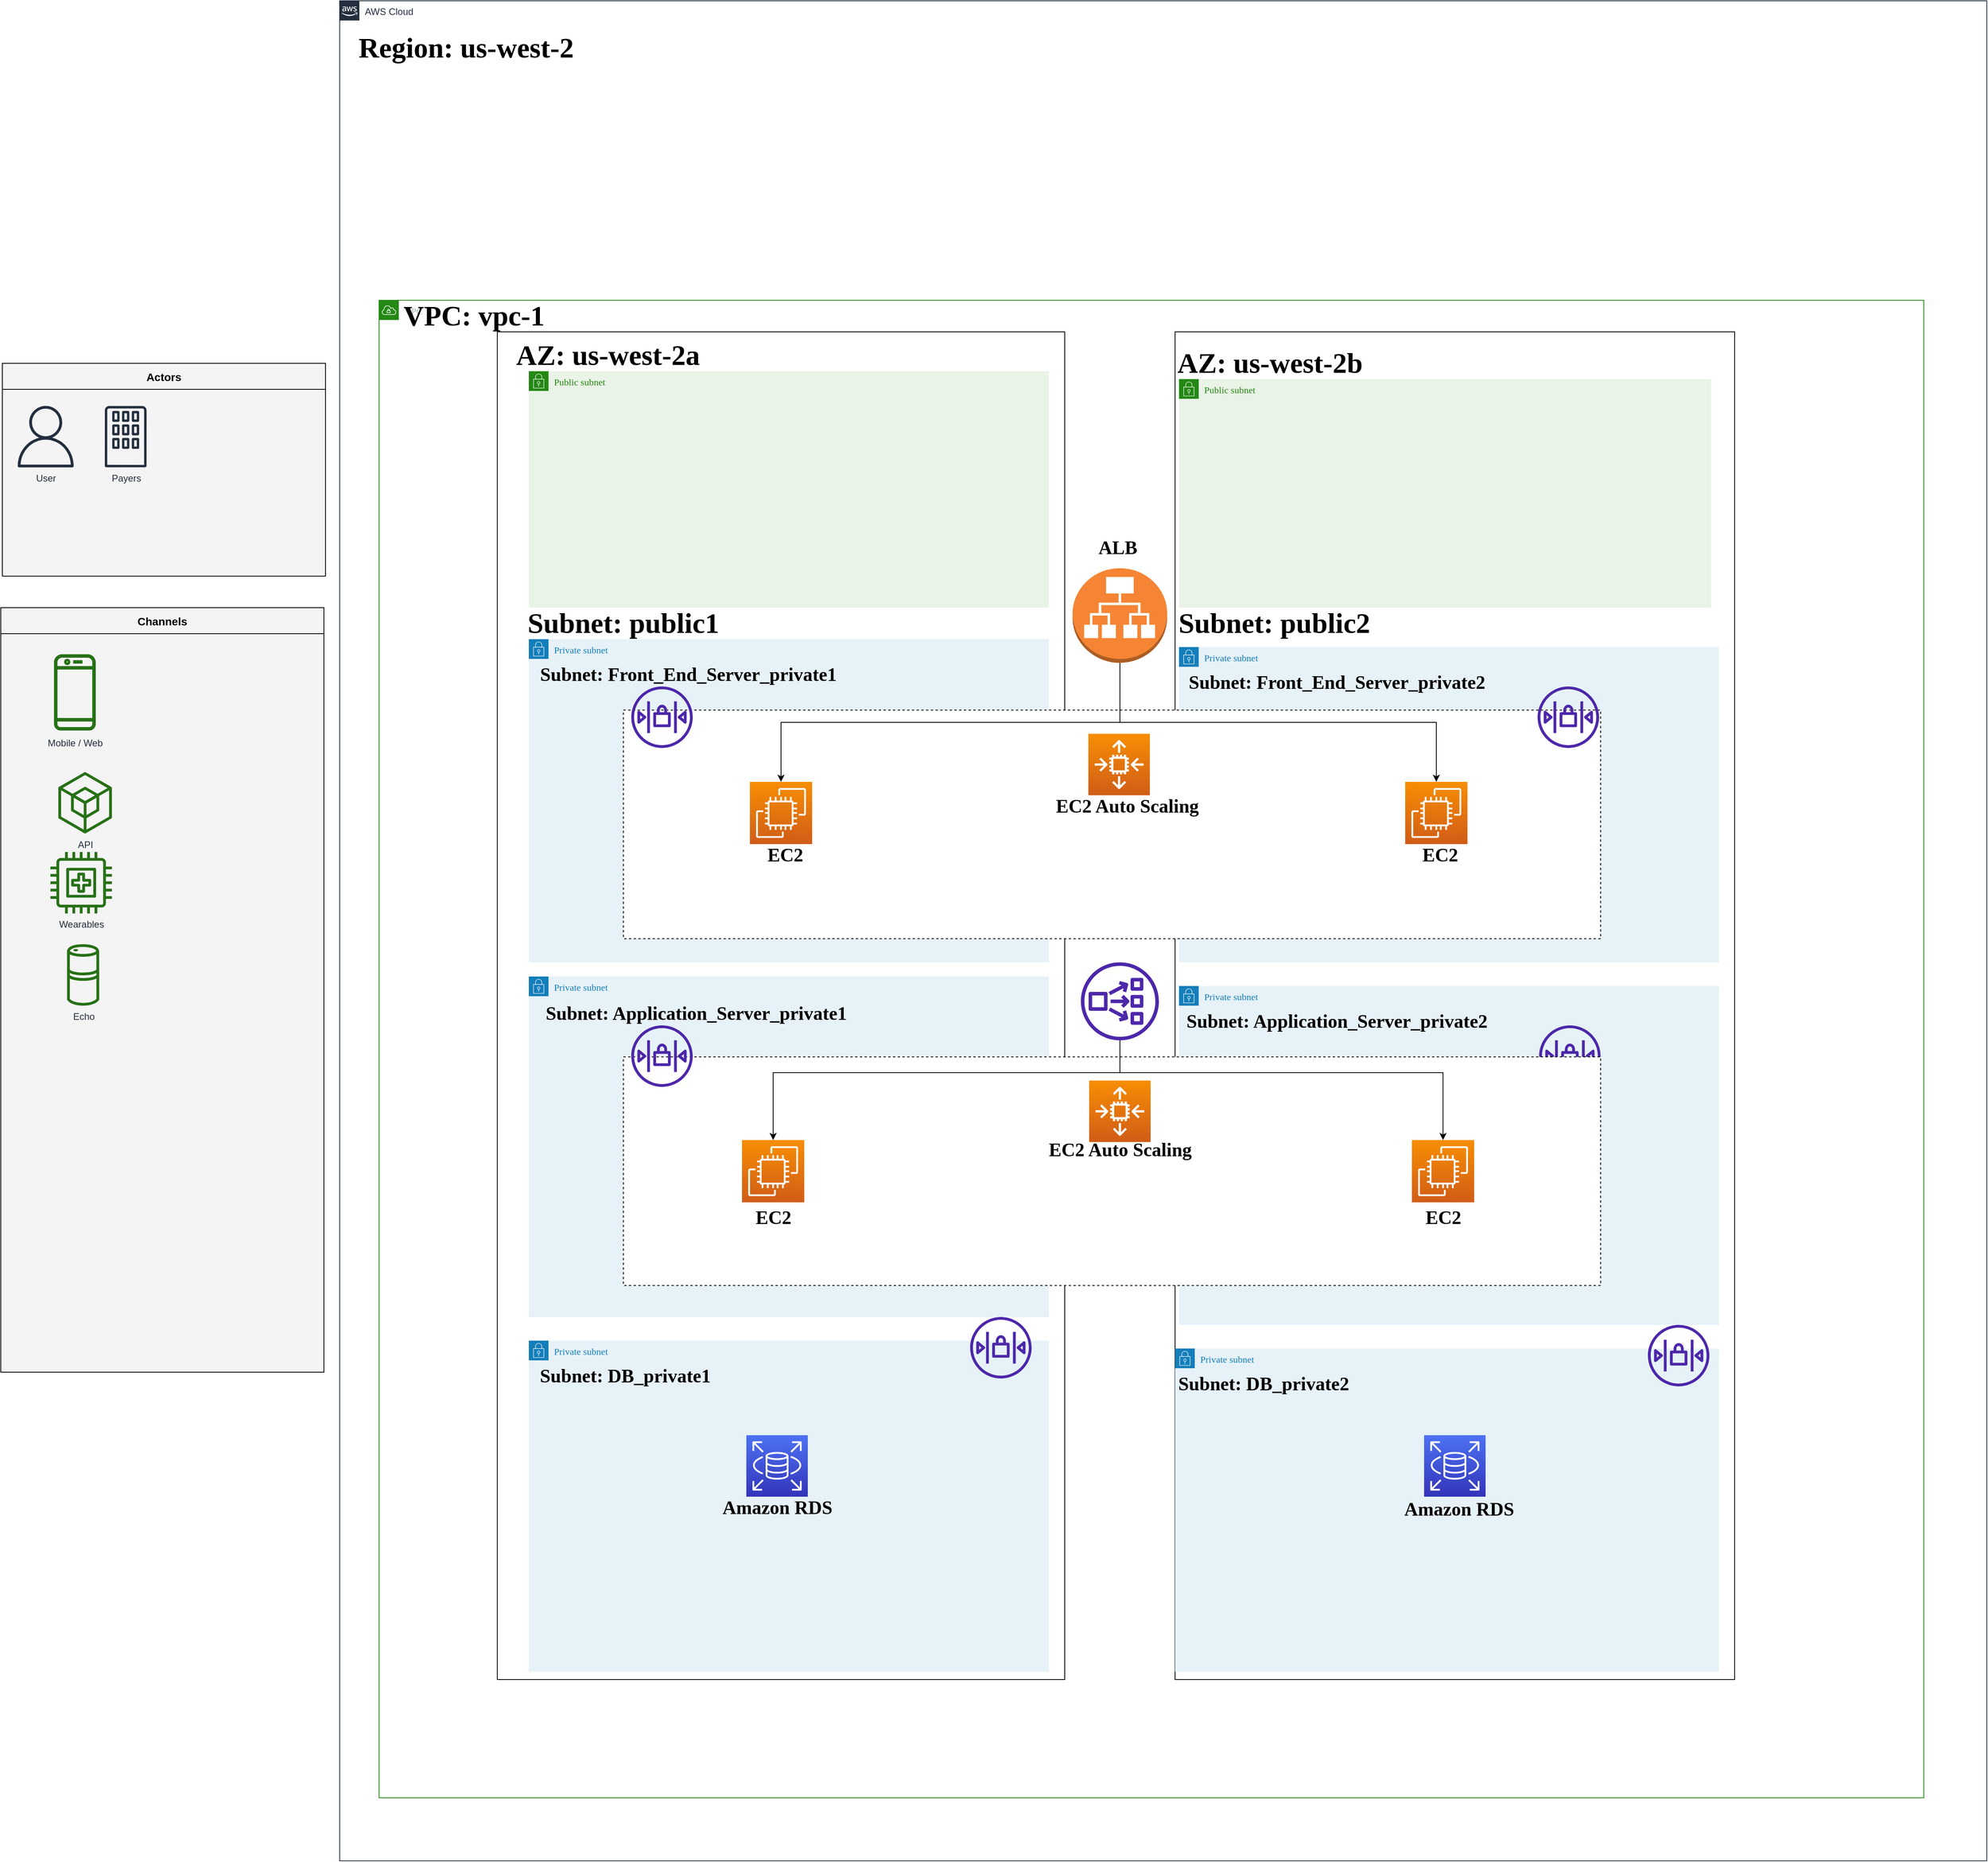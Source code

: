 <mxfile version="20.5.2" type="github">
  <diagram id="Ht1M8jgEwFfnCIfOTk4-" name="Page-1">
    <mxGraphModel dx="3562" dy="3931" grid="1" gridSize="10" guides="1" tooltips="1" connect="1" arrows="1" fold="1" page="1" pageScale="1" pageWidth="827" pageHeight="1169" math="0" shadow="0">
      <root>
        <mxCell id="0" />
        <mxCell id="1" parent="0" />
        <mxCell id="jZVaUwOg5UY3L9NAnvdq-71" value="AWS Cloud" style="points=[[0,0],[0.25,0],[0.5,0],[0.75,0],[1,0],[1,0.25],[1,0.5],[1,0.75],[1,1],[0.75,1],[0.5,1],[0.25,1],[0,1],[0,0.75],[0,0.5],[0,0.25]];outlineConnect=0;gradientColor=none;html=1;whiteSpace=wrap;fontSize=12;fontStyle=0;shape=mxgraph.aws4.group;grIcon=mxgraph.aws4.group_aws_cloud_alt;strokeColor=#232F3E;fillColor=none;verticalAlign=top;align=left;spacingLeft=30;fontColor=#232F3E;dashed=0;labelBackgroundColor=none;container=1;pointerEvents=0;collapsible=0;recursiveResize=0;" parent="1" vertex="1">
          <mxGeometry x="-190" y="-2160" width="2090" height="2360" as="geometry" />
        </mxCell>
        <mxCell id="_mikIo9FiG5iFNGLdB2s-5" value="&lt;font face=&quot;Times New Roman&quot; style=&quot;font-size: 36px;&quot;&gt;&lt;b&gt;Region: us-west-2&lt;/b&gt;&lt;/font&gt;" style="text;html=1;resizable=0;autosize=1;align=center;verticalAlign=middle;points=[];fillColor=none;strokeColor=none;rounded=0;" vertex="1" parent="jZVaUwOg5UY3L9NAnvdq-71">
          <mxGeometry x="10" y="30" width="300" height="60" as="geometry" />
        </mxCell>
        <mxCell id="jZVaUwOg5UY3L9NAnvdq-59" value="Actors" style="swimlane;fontSize=14;align=center;swimlaneFillColor=#f4f4f4;fillColor=#f4f4f4;startSize=33;container=1;pointerEvents=0;collapsible=0;recursiveResize=0;" parent="1" vertex="1">
          <mxGeometry x="-618" y="-1700" width="410" height="270" as="geometry" />
        </mxCell>
        <mxCell id="jZVaUwOg5UY3L9NAnvdq-60" value="User" style="outlineConnect=0;fontColor=#232F3E;gradientColor=none;fillColor=#232F3E;strokeColor=none;dashed=0;verticalLabelPosition=bottom;verticalAlign=top;align=center;html=1;fontSize=12;fontStyle=0;aspect=fixed;pointerEvents=1;shape=mxgraph.aws4.user;labelBackgroundColor=none;" parent="jZVaUwOg5UY3L9NAnvdq-59" vertex="1">
          <mxGeometry x="16" y="54" width="78" height="78" as="geometry" />
        </mxCell>
        <mxCell id="jZVaUwOg5UY3L9NAnvdq-61" value="Payers" style="outlineConnect=0;fontColor=#232F3E;gradientColor=none;fillColor=#232F3E;strokeColor=none;dashed=0;verticalLabelPosition=bottom;verticalAlign=top;align=center;html=1;fontSize=12;fontStyle=0;aspect=fixed;pointerEvents=1;shape=mxgraph.aws4.corporate_data_center;labelBackgroundColor=none;" parent="jZVaUwOg5UY3L9NAnvdq-59" vertex="1">
          <mxGeometry x="130" y="54" width="53" height="78" as="geometry" />
        </mxCell>
        <mxCell id="jZVaUwOg5UY3L9NAnvdq-62" value="Channels" style="swimlane;fontSize=14;align=center;swimlaneFillColor=#f4f4f4;fillColor=#f4f4f4;startSize=33;container=1;pointerEvents=0;collapsible=0;recursiveResize=0;" parent="1" vertex="1">
          <mxGeometry x="-620" y="-1390" width="410" height="970" as="geometry" />
        </mxCell>
        <mxCell id="jZVaUwOg5UY3L9NAnvdq-65" value="Mobile / Web" style="outlineConnect=0;fontColor=#232F3E;gradientColor=none;strokeColor=none;fillColor=#277116;dashed=0;verticalLabelPosition=bottom;verticalAlign=top;align=center;html=1;fontSize=12;fontStyle=0;shape=mxgraph.aws4.mobile_client;labelBackgroundColor=none;" parent="jZVaUwOg5UY3L9NAnvdq-62" vertex="1">
          <mxGeometry x="67.5" y="57.5" width="53" height="100" as="geometry" />
        </mxCell>
        <mxCell id="jZVaUwOg5UY3L9NAnvdq-69" value="Wearables" style="outlineConnect=0;fontColor=#232F3E;gradientColor=none;fillColor=#277116;strokeColor=none;dashed=0;verticalLabelPosition=bottom;verticalAlign=top;align=center;html=1;fontSize=12;fontStyle=0;aspect=fixed;pointerEvents=1;shape=mxgraph.aws4.medical_emergency;labelBackgroundColor=none;" parent="jZVaUwOg5UY3L9NAnvdq-62" vertex="1">
          <mxGeometry x="63" y="310" width="78" height="78" as="geometry" />
        </mxCell>
        <mxCell id="jZVaUwOg5UY3L9NAnvdq-70" value="Echo" style="outlineConnect=0;fontColor=#232F3E;gradientColor=none;fillColor=#277116;strokeColor=none;dashed=0;verticalLabelPosition=bottom;verticalAlign=top;align=center;html=1;fontSize=12;fontStyle=0;aspect=fixed;pointerEvents=1;shape=mxgraph.aws4.echo;labelBackgroundColor=none;" parent="jZVaUwOg5UY3L9NAnvdq-62" vertex="1">
          <mxGeometry x="84" y="427" width="41" height="78" as="geometry" />
        </mxCell>
        <mxCell id="jZVaUwOg5UY3L9NAnvdq-95" value="API" style="outlineConnect=0;fontColor=#232F3E;gradientColor=none;fillColor=#277116;strokeColor=none;dashed=0;verticalLabelPosition=bottom;verticalAlign=top;align=center;html=1;fontSize=12;fontStyle=0;aspect=fixed;pointerEvents=1;shape=mxgraph.aws4.external_sdk;labelBackgroundColor=none;" parent="jZVaUwOg5UY3L9NAnvdq-62" vertex="1">
          <mxGeometry x="73" y="208.5" width="68" height="78" as="geometry" />
        </mxCell>
        <mxCell id="_mikIo9FiG5iFNGLdB2s-11" value="" style="whiteSpace=wrap;html=1;fontSize=36;" vertex="1" parent="1">
          <mxGeometry x="10" y="-1740" width="720" height="1710" as="geometry" />
        </mxCell>
        <mxCell id="_mikIo9FiG5iFNGLdB2s-12" value="" style="whiteSpace=wrap;html=1;fontSize=36;" vertex="1" parent="1">
          <mxGeometry x="870" y="-1740" width="710" height="1710" as="geometry" />
        </mxCell>
        <mxCell id="_mikIo9FiG5iFNGLdB2s-13" value="&lt;font face=&quot;Times New Roman&quot;&gt;&lt;b&gt;AZ: us-west-2a&lt;/b&gt;&lt;/font&gt;" style="text;html=1;resizable=0;autosize=1;align=center;verticalAlign=middle;points=[];fillColor=none;strokeColor=none;rounded=0;fontSize=36;" vertex="1" parent="1">
          <mxGeometry x="20" y="-1740" width="260" height="60" as="geometry" />
        </mxCell>
        <mxCell id="_mikIo9FiG5iFNGLdB2s-14" value="&lt;font face=&quot;Times New Roman&quot;&gt;&lt;b&gt;AZ: us-west-2b&lt;/b&gt;&lt;/font&gt;" style="text;html=1;resizable=0;autosize=1;align=center;verticalAlign=middle;points=[];fillColor=none;strokeColor=none;rounded=0;fontSize=36;" vertex="1" parent="1">
          <mxGeometry x="860" y="-1730" width="260" height="60" as="geometry" />
        </mxCell>
        <mxCell id="_mikIo9FiG5iFNGLdB2s-34" value="&lt;font face=&quot;Times New Roman&quot;&gt;&lt;b&gt;Subnet: public1&amp;nbsp;&lt;/b&gt;&lt;/font&gt;" style="text;html=1;resizable=0;autosize=1;align=center;verticalAlign=middle;points=[];fillColor=none;strokeColor=none;rounded=0;fontSize=36;" vertex="1" parent="1">
          <mxGeometry x="34" y="-1400" width="280" height="60" as="geometry" />
        </mxCell>
        <mxCell id="_mikIo9FiG5iFNGLdB2s-37" value="VPC" style="points=[[0,0],[0.25,0],[0.5,0],[0.75,0],[1,0],[1,0.25],[1,0.5],[1,0.75],[1,1],[0.75,1],[0.5,1],[0.25,1],[0,1],[0,0.75],[0,0.5],[0,0.25]];outlineConnect=0;gradientColor=none;html=1;whiteSpace=wrap;fontSize=12;fontStyle=0;container=1;pointerEvents=0;collapsible=0;recursiveResize=0;shape=mxgraph.aws4.group;grIcon=mxgraph.aws4.group_vpc;strokeColor=#248814;fillColor=none;verticalAlign=top;align=left;spacingLeft=30;fontColor=#AAB7B8;dashed=0;fontFamily=Times New Roman;" vertex="1" parent="1">
          <mxGeometry x="-140" y="-1780" width="1960" height="1900" as="geometry" />
        </mxCell>
        <mxCell id="_mikIo9FiG5iFNGLdB2s-9" value="&lt;font face=&quot;Times New Roman&quot;&gt;&lt;b&gt;VPC: vpc-1&lt;/b&gt;&lt;/font&gt;" style="text;html=1;resizable=0;autosize=1;align=center;verticalAlign=middle;points=[];fillColor=none;strokeColor=none;rounded=0;fontSize=36;" vertex="1" parent="_mikIo9FiG5iFNGLdB2s-37">
          <mxGeometry x="20" y="-10" width="200" height="60" as="geometry" />
        </mxCell>
        <mxCell id="_mikIo9FiG5iFNGLdB2s-50" value="Private subnet" style="points=[[0,0],[0.25,0],[0.5,0],[0.75,0],[1,0],[1,0.25],[1,0.5],[1,0.75],[1,1],[0.75,1],[0.5,1],[0.25,1],[0,1],[0,0.75],[0,0.5],[0,0.25]];outlineConnect=0;gradientColor=none;html=1;whiteSpace=wrap;fontSize=12;fontStyle=0;container=1;pointerEvents=0;collapsible=0;recursiveResize=0;shape=mxgraph.aws4.group;grIcon=mxgraph.aws4.group_security_group;grStroke=0;strokeColor=#147EBA;fillColor=#E6F2F8;verticalAlign=top;align=left;spacingLeft=30;fontColor=#147EBA;dashed=0;fontFamily=Times New Roman;" vertex="1" parent="_mikIo9FiG5iFNGLdB2s-37">
          <mxGeometry x="190" y="1320" width="660" height="420" as="geometry" />
        </mxCell>
        <mxCell id="_mikIo9FiG5iFNGLdB2s-51" value="" style="sketch=0;points=[[0,0,0],[0.25,0,0],[0.5,0,0],[0.75,0,0],[1,0,0],[0,1,0],[0.25,1,0],[0.5,1,0],[0.75,1,0],[1,1,0],[0,0.25,0],[0,0.5,0],[0,0.75,0],[1,0.25,0],[1,0.5,0],[1,0.75,0]];outlineConnect=0;fontColor=#232F3E;gradientColor=#4D72F3;gradientDirection=north;fillColor=#3334B9;strokeColor=#ffffff;dashed=0;verticalLabelPosition=bottom;verticalAlign=top;align=center;html=1;fontSize=12;fontStyle=0;aspect=fixed;shape=mxgraph.aws4.resourceIcon;resIcon=mxgraph.aws4.rds;fontFamily=Times New Roman;" vertex="1" parent="_mikIo9FiG5iFNGLdB2s-50">
          <mxGeometry x="276" y="120" width="78" height="78" as="geometry" />
        </mxCell>
        <mxCell id="_mikIo9FiG5iFNGLdB2s-52" value="&lt;font style=&quot;font-size: 24px;&quot;&gt;&lt;b&gt;Amazon RDS&lt;/b&gt;&lt;/font&gt;" style="text;html=1;resizable=0;autosize=1;align=center;verticalAlign=middle;points=[];fillColor=none;strokeColor=none;rounded=0;fontFamily=Times New Roman;fontSize=36;" vertex="1" parent="_mikIo9FiG5iFNGLdB2s-50">
          <mxGeometry x="235" y="178" width="160" height="60" as="geometry" />
        </mxCell>
        <mxCell id="_mikIo9FiG5iFNGLdB2s-54" value="Private subnet" style="points=[[0,0],[0.25,0],[0.5,0],[0.75,0],[1,0],[1,0.25],[1,0.5],[1,0.75],[1,1],[0.75,1],[0.5,1],[0.25,1],[0,1],[0,0.75],[0,0.5],[0,0.25]];outlineConnect=0;gradientColor=none;html=1;whiteSpace=wrap;fontSize=12;fontStyle=0;container=1;pointerEvents=0;collapsible=0;recursiveResize=0;shape=mxgraph.aws4.group;grIcon=mxgraph.aws4.group_security_group;grStroke=0;strokeColor=#147EBA;fillColor=#E6F2F8;verticalAlign=top;align=left;spacingLeft=30;fontColor=#147EBA;dashed=0;fontFamily=Times New Roman;" vertex="1" parent="_mikIo9FiG5iFNGLdB2s-37">
          <mxGeometry x="1010" y="1330" width="690" height="410" as="geometry" />
        </mxCell>
        <mxCell id="_mikIo9FiG5iFNGLdB2s-55" value="" style="sketch=0;points=[[0,0,0],[0.25,0,0],[0.5,0,0],[0.75,0,0],[1,0,0],[0,1,0],[0.25,1,0],[0.5,1,0],[0.75,1,0],[1,1,0],[0,0.25,0],[0,0.5,0],[0,0.75,0],[1,0.25,0],[1,0.5,0],[1,0.75,0]];outlineConnect=0;fontColor=#232F3E;gradientColor=#4D72F3;gradientDirection=north;fillColor=#3334B9;strokeColor=#ffffff;dashed=0;verticalLabelPosition=bottom;verticalAlign=top;align=center;html=1;fontSize=12;fontStyle=0;aspect=fixed;shape=mxgraph.aws4.resourceIcon;resIcon=mxgraph.aws4.rds;fontFamily=Times New Roman;" vertex="1" parent="_mikIo9FiG5iFNGLdB2s-54">
          <mxGeometry x="316" y="110" width="78" height="78" as="geometry" />
        </mxCell>
        <mxCell id="_mikIo9FiG5iFNGLdB2s-56" value="&lt;font style=&quot;font-size: 24px;&quot;&gt;&lt;b&gt;Amazon RDS&lt;/b&gt;&lt;/font&gt;" style="text;html=1;resizable=0;autosize=1;align=center;verticalAlign=middle;points=[];fillColor=none;strokeColor=none;rounded=0;fontFamily=Times New Roman;fontSize=36;" vertex="1" parent="_mikIo9FiG5iFNGLdB2s-54">
          <mxGeometry x="280" y="170" width="160" height="60" as="geometry" />
        </mxCell>
        <mxCell id="_mikIo9FiG5iFNGLdB2s-63" value="&lt;font style=&quot;font-size: 24px;&quot; face=&quot;Times New Roman&quot;&gt;&lt;b&gt;Subnet: DB_private2&amp;nbsp;&lt;/b&gt;&lt;/font&gt;" style="text;html=1;resizable=0;autosize=1;align=center;verticalAlign=middle;points=[];fillColor=none;strokeColor=none;rounded=0;fontSize=36;" vertex="1" parent="_mikIo9FiG5iFNGLdB2s-54">
          <mxGeometry x="-10" y="10" width="250" height="60" as="geometry" />
        </mxCell>
        <mxCell id="_mikIo9FiG5iFNGLdB2s-59" value="Private subnet" style="points=[[0,0],[0.25,0],[0.5,0],[0.75,0],[1,0],[1,0.25],[1,0.5],[1,0.75],[1,1],[0.75,1],[0.5,1],[0.25,1],[0,1],[0,0.75],[0,0.5],[0,0.25]];outlineConnect=0;gradientColor=none;html=1;whiteSpace=wrap;fontSize=12;fontStyle=0;container=1;pointerEvents=0;collapsible=0;recursiveResize=0;shape=mxgraph.aws4.group;grIcon=mxgraph.aws4.group_security_group;grStroke=0;strokeColor=#147EBA;fillColor=#E6F2F8;verticalAlign=top;align=left;spacingLeft=30;fontColor=#147EBA;dashed=0;fontFamily=Times New Roman;" vertex="1" parent="_mikIo9FiG5iFNGLdB2s-37">
          <mxGeometry x="190" y="858" width="660" height="432" as="geometry" />
        </mxCell>
        <mxCell id="_mikIo9FiG5iFNGLdB2s-16" value="&lt;font style=&quot;font-size: 24px;&quot; face=&quot;Times New Roman&quot;&gt;&lt;b&gt;Subnet: Application_Server_private1&amp;nbsp;&lt;/b&gt;&lt;/font&gt;" style="text;html=1;resizable=0;autosize=1;align=center;verticalAlign=middle;points=[];fillColor=none;strokeColor=none;rounded=0;fontSize=36;" vertex="1" parent="_mikIo9FiG5iFNGLdB2s-59">
          <mxGeometry x="10" y="12" width="410" height="60" as="geometry" />
        </mxCell>
        <mxCell id="_mikIo9FiG5iFNGLdB2s-60" value="Private subnet" style="points=[[0,0],[0.25,0],[0.5,0],[0.75,0],[1,0],[1,0.25],[1,0.5],[1,0.75],[1,1],[0.75,1],[0.5,1],[0.25,1],[0,1],[0,0.75],[0,0.5],[0,0.25]];outlineConnect=0;gradientColor=none;html=1;whiteSpace=wrap;fontSize=12;fontStyle=0;container=1;pointerEvents=0;collapsible=0;recursiveResize=0;shape=mxgraph.aws4.group;grIcon=mxgraph.aws4.group_security_group;grStroke=0;strokeColor=#147EBA;fillColor=#E6F2F8;verticalAlign=top;align=left;spacingLeft=30;fontColor=#147EBA;dashed=0;fontFamily=Times New Roman;" vertex="1" parent="_mikIo9FiG5iFNGLdB2s-37">
          <mxGeometry x="1015" y="870" width="685" height="430" as="geometry" />
        </mxCell>
        <mxCell id="_mikIo9FiG5iFNGLdB2s-97" value="" style="sketch=0;outlineConnect=0;fontColor=#232F3E;gradientColor=none;fillColor=#4D27AA;strokeColor=none;dashed=0;verticalLabelPosition=bottom;verticalAlign=top;align=center;html=1;fontSize=12;fontStyle=0;aspect=fixed;pointerEvents=1;shape=mxgraph.aws4.network_access_control_list;fontFamily=Times New Roman;" vertex="1" parent="_mikIo9FiG5iFNGLdB2s-60">
          <mxGeometry x="457" y="50" width="78" height="78" as="geometry" />
        </mxCell>
        <mxCell id="_mikIo9FiG5iFNGLdB2s-23" value="" style="whiteSpace=wrap;html=1;fontFamily=Times New Roman;fontSize=36;dashed=1;" vertex="1" parent="_mikIo9FiG5iFNGLdB2s-37">
          <mxGeometry x="310" y="960" width="1240" height="290" as="geometry" />
        </mxCell>
        <mxCell id="_mikIo9FiG5iFNGLdB2s-26" value="" style="sketch=0;points=[[0,0,0],[0.25,0,0],[0.5,0,0],[0.75,0,0],[1,0,0],[0,1,0],[0.25,1,0],[0.5,1,0],[0.75,1,0],[1,1,0],[0,0.25,0],[0,0.5,0],[0,0.75,0],[1,0.25,0],[1,0.5,0],[1,0.75,0]];outlineConnect=0;fontColor=#232F3E;gradientColor=#F78E04;gradientDirection=north;fillColor=#D05C17;strokeColor=#ffffff;dashed=0;verticalLabelPosition=bottom;verticalAlign=top;align=center;html=1;fontSize=12;fontStyle=0;aspect=fixed;shape=mxgraph.aws4.resourceIcon;resIcon=mxgraph.aws4.auto_scaling2;fontFamily=Times New Roman;" vertex="1" parent="_mikIo9FiG5iFNGLdB2s-37">
          <mxGeometry x="901" y="990" width="78" height="78" as="geometry" />
        </mxCell>
        <mxCell id="_mikIo9FiG5iFNGLdB2s-27" value="&lt;font style=&quot;font-size: 24px;&quot;&gt;&lt;b&gt;EC2 Auto Scaling&lt;/b&gt;&lt;/font&gt;" style="text;html=1;resizable=0;autosize=1;align=center;verticalAlign=middle;points=[];fillColor=none;strokeColor=none;rounded=0;fontFamily=Times New Roman;fontSize=36;" vertex="1" parent="_mikIo9FiG5iFNGLdB2s-37">
          <mxGeometry x="840" y="1044" width="200" height="60" as="geometry" />
        </mxCell>
        <mxCell id="_mikIo9FiG5iFNGLdB2s-21" value="" style="sketch=0;points=[[0,0,0],[0.25,0,0],[0.5,0,0],[0.75,0,0],[1,0,0],[0,1,0],[0.25,1,0],[0.5,1,0],[0.75,1,0],[1,1,0],[0,0.25,0],[0,0.5,0],[0,0.75,0],[1,0.25,0],[1,0.5,0],[1,0.75,0]];outlineConnect=0;fontColor=#232F3E;gradientColor=#F78E04;gradientDirection=north;fillColor=#D05C17;strokeColor=#ffffff;dashed=0;verticalLabelPosition=bottom;verticalAlign=top;align=center;html=1;fontSize=12;fontStyle=0;aspect=fixed;shape=mxgraph.aws4.resourceIcon;resIcon=mxgraph.aws4.ec2;fontFamily=Times New Roman;" vertex="1" parent="_mikIo9FiG5iFNGLdB2s-37">
          <mxGeometry x="1310.5" y="1065.5" width="79" height="79" as="geometry" />
        </mxCell>
        <mxCell id="_mikIo9FiG5iFNGLdB2s-22" value="" style="sketch=0;points=[[0,0,0],[0.25,0,0],[0.5,0,0],[0.75,0,0],[1,0,0],[0,1,0],[0.25,1,0],[0.5,1,0],[0.75,1,0],[1,1,0],[0,0.25,0],[0,0.5,0],[0,0.75,0],[1,0.25,0],[1,0.5,0],[1,0.75,0]];outlineConnect=0;fontColor=#232F3E;gradientColor=#F78E04;gradientDirection=north;fillColor=#D05C17;strokeColor=#ffffff;dashed=0;verticalLabelPosition=bottom;verticalAlign=top;align=center;html=1;fontSize=12;fontStyle=0;aspect=fixed;shape=mxgraph.aws4.resourceIcon;resIcon=mxgraph.aws4.ec2;fontFamily=Times New Roman;" vertex="1" parent="_mikIo9FiG5iFNGLdB2s-37">
          <mxGeometry x="460.5" y="1065.5" width="79" height="79" as="geometry" />
        </mxCell>
        <mxCell id="_mikIo9FiG5iFNGLdB2s-25" value="&lt;font style=&quot;font-size: 24px;&quot;&gt;&lt;b&gt;EC2&lt;/b&gt;&lt;/font&gt;" style="text;html=1;resizable=0;autosize=1;align=center;verticalAlign=middle;points=[];fillColor=none;strokeColor=none;rounded=0;fontFamily=Times New Roman;fontSize=36;" vertex="1" parent="_mikIo9FiG5iFNGLdB2s-37">
          <mxGeometry x="1315" y="1130" width="70" height="60" as="geometry" />
        </mxCell>
        <mxCell id="_mikIo9FiG5iFNGLdB2s-24" value="&lt;font style=&quot;font-size: 24px;&quot;&gt;&lt;b&gt;EC2&lt;/b&gt;&lt;/font&gt;" style="text;html=1;resizable=0;autosize=1;align=center;verticalAlign=middle;points=[];fillColor=none;strokeColor=none;rounded=0;fontFamily=Times New Roman;fontSize=36;" vertex="1" parent="_mikIo9FiG5iFNGLdB2s-37">
          <mxGeometry x="465" y="1130" width="70" height="60" as="geometry" />
        </mxCell>
        <mxCell id="_mikIo9FiG5iFNGLdB2s-65" value="Private subnet" style="points=[[0,0],[0.25,0],[0.5,0],[0.75,0],[1,0],[1,0.25],[1,0.5],[1,0.75],[1,1],[0.75,1],[0.5,1],[0.25,1],[0,1],[0,0.75],[0,0.5],[0,0.25]];outlineConnect=0;gradientColor=none;html=1;whiteSpace=wrap;fontSize=12;fontStyle=0;container=1;pointerEvents=0;collapsible=0;recursiveResize=0;shape=mxgraph.aws4.group;grIcon=mxgraph.aws4.group_security_group;grStroke=0;strokeColor=#147EBA;fillColor=#E6F2F8;verticalAlign=top;align=left;spacingLeft=30;fontColor=#147EBA;dashed=0;fontFamily=Times New Roman;" vertex="1" parent="_mikIo9FiG5iFNGLdB2s-37">
          <mxGeometry x="190" y="430" width="660" height="410" as="geometry" />
        </mxCell>
        <mxCell id="_mikIo9FiG5iFNGLdB2s-67" value="Private subnet" style="points=[[0,0],[0.25,0],[0.5,0],[0.75,0],[1,0],[1,0.25],[1,0.5],[1,0.75],[1,1],[0.75,1],[0.5,1],[0.25,1],[0,1],[0,0.75],[0,0.5],[0,0.25]];outlineConnect=0;gradientColor=none;html=1;whiteSpace=wrap;fontSize=12;fontStyle=0;container=1;pointerEvents=0;collapsible=0;recursiveResize=0;shape=mxgraph.aws4.group;grIcon=mxgraph.aws4.group_security_group;grStroke=0;strokeColor=#147EBA;fillColor=#E6F2F8;verticalAlign=top;align=left;spacingLeft=30;fontColor=#147EBA;dashed=0;fontFamily=Times New Roman;" vertex="1" parent="_mikIo9FiG5iFNGLdB2s-37">
          <mxGeometry x="1015" y="440" width="685" height="400" as="geometry" />
        </mxCell>
        <mxCell id="_mikIo9FiG5iFNGLdB2s-69" value="Public subnet" style="points=[[0,0],[0.25,0],[0.5,0],[0.75,0],[1,0],[1,0.25],[1,0.5],[1,0.75],[1,1],[0.75,1],[0.5,1],[0.25,1],[0,1],[0,0.75],[0,0.5],[0,0.25]];outlineConnect=0;gradientColor=none;html=1;whiteSpace=wrap;fontSize=12;fontStyle=0;container=1;pointerEvents=0;collapsible=0;recursiveResize=0;shape=mxgraph.aws4.group;grIcon=mxgraph.aws4.group_security_group;grStroke=0;strokeColor=#248814;fillColor=#E9F3E6;verticalAlign=top;align=left;spacingLeft=30;fontColor=#248814;dashed=0;fontFamily=Times New Roman;" vertex="1" parent="_mikIo9FiG5iFNGLdB2s-37">
          <mxGeometry x="190" y="90" width="660" height="300" as="geometry" />
        </mxCell>
        <mxCell id="_mikIo9FiG5iFNGLdB2s-71" value="Public subnet" style="points=[[0,0],[0.25,0],[0.5,0],[0.75,0],[1,0],[1,0.25],[1,0.5],[1,0.75],[1,1],[0.75,1],[0.5,1],[0.25,1],[0,1],[0,0.75],[0,0.5],[0,0.25]];outlineConnect=0;gradientColor=none;html=1;whiteSpace=wrap;fontSize=12;fontStyle=0;container=1;pointerEvents=0;collapsible=0;recursiveResize=0;shape=mxgraph.aws4.group;grIcon=mxgraph.aws4.group_security_group;grStroke=0;strokeColor=#248814;fillColor=#E9F3E6;verticalAlign=top;align=left;spacingLeft=30;fontColor=#248814;dashed=0;fontFamily=Times New Roman;" vertex="1" parent="_mikIo9FiG5iFNGLdB2s-37">
          <mxGeometry x="1015" y="100" width="675" height="290" as="geometry" />
        </mxCell>
        <mxCell id="_mikIo9FiG5iFNGLdB2s-35" value="&lt;font face=&quot;Times New Roman&quot;&gt;&lt;b&gt;Subnet: public2&amp;nbsp;&lt;/b&gt;&lt;/font&gt;" style="text;html=1;resizable=0;autosize=1;align=center;verticalAlign=middle;points=[];fillColor=none;strokeColor=none;rounded=0;fontSize=36;" vertex="1" parent="_mikIo9FiG5iFNGLdB2s-37">
          <mxGeometry x="1000" y="380" width="280" height="60" as="geometry" />
        </mxCell>
        <mxCell id="_mikIo9FiG5iFNGLdB2s-40" value="" style="outlineConnect=0;dashed=0;verticalLabelPosition=bottom;verticalAlign=top;align=center;html=1;shape=mxgraph.aws3.application_load_balancer;fillColor=#F58534;gradientColor=none;fontFamily=Times New Roman;fontSize=24;" vertex="1" parent="_mikIo9FiG5iFNGLdB2s-37">
          <mxGeometry x="880" y="340" width="120" height="120" as="geometry" />
        </mxCell>
        <mxCell id="_mikIo9FiG5iFNGLdB2s-89" style="edgeStyle=orthogonalEdgeStyle;rounded=0;orthogonalLoop=1;jettySize=auto;html=1;entryX=0.5;entryY=0;entryDx=0;entryDy=0;entryPerimeter=0;fontFamily=Times New Roman;fontSize=24;" edge="1" parent="_mikIo9FiG5iFNGLdB2s-37" source="_mikIo9FiG5iFNGLdB2s-82" target="_mikIo9FiG5iFNGLdB2s-22">
          <mxGeometry relative="1" as="geometry">
            <Array as="points">
              <mxPoint x="940" y="980" />
              <mxPoint x="500" y="980" />
            </Array>
          </mxGeometry>
        </mxCell>
        <mxCell id="_mikIo9FiG5iFNGLdB2s-90" style="edgeStyle=orthogonalEdgeStyle;rounded=0;orthogonalLoop=1;jettySize=auto;html=1;fontFamily=Times New Roman;fontSize=24;entryX=0.5;entryY=0;entryDx=0;entryDy=0;entryPerimeter=0;" edge="1" parent="_mikIo9FiG5iFNGLdB2s-37" source="_mikIo9FiG5iFNGLdB2s-82" target="_mikIo9FiG5iFNGLdB2s-21">
          <mxGeometry relative="1" as="geometry">
            <mxPoint x="1350" y="1040" as="targetPoint" />
            <Array as="points">
              <mxPoint x="940" y="980" />
              <mxPoint x="1350" y="980" />
            </Array>
          </mxGeometry>
        </mxCell>
        <mxCell id="_mikIo9FiG5iFNGLdB2s-82" value="" style="sketch=0;outlineConnect=0;fontColor=#232F3E;gradientColor=none;fillColor=#4D27AA;strokeColor=none;dashed=0;verticalLabelPosition=bottom;verticalAlign=top;align=center;html=1;fontSize=12;fontStyle=0;aspect=fixed;pointerEvents=1;shape=mxgraph.aws4.network_load_balancer;fontFamily=Times New Roman;" vertex="1" parent="_mikIo9FiG5iFNGLdB2s-37">
          <mxGeometry x="890.5" y="840" width="99" height="99" as="geometry" />
        </mxCell>
        <mxCell id="_mikIo9FiG5iFNGLdB2s-42" value="&lt;b style=&quot;&quot;&gt;&lt;font style=&quot;font-size: 24px;&quot;&gt;ALB&amp;nbsp;&lt;br&gt;&lt;/font&gt;&lt;/b&gt;" style="text;html=1;resizable=0;autosize=1;align=center;verticalAlign=middle;points=[];fillColor=none;strokeColor=none;rounded=0;fontFamily=Times New Roman;fontSize=36;" vertex="1" parent="_mikIo9FiG5iFNGLdB2s-37">
          <mxGeometry x="900" y="280" width="80" height="60" as="geometry" />
        </mxCell>
        <mxCell id="_mikIo9FiG5iFNGLdB2s-93" value="" style="sketch=0;outlineConnect=0;fontColor=#232F3E;gradientColor=none;fillColor=#4D27AA;strokeColor=none;dashed=0;verticalLabelPosition=bottom;verticalAlign=top;align=center;html=1;fontSize=12;fontStyle=0;aspect=fixed;pointerEvents=1;shape=mxgraph.aws4.network_access_control_list;fontFamily=Times New Roman;" vertex="1" parent="_mikIo9FiG5iFNGLdB2s-37">
          <mxGeometry x="320" y="920" width="78" height="78" as="geometry" />
        </mxCell>
        <mxCell id="_mikIo9FiG5iFNGLdB2s-62" value="&lt;font style=&quot;font-size: 24px;&quot; face=&quot;Times New Roman&quot;&gt;&lt;b&gt;Subnet: DB_private1&amp;nbsp;&lt;/b&gt;&lt;/font&gt;" style="text;html=1;resizable=0;autosize=1;align=center;verticalAlign=middle;points=[];fillColor=none;strokeColor=none;rounded=0;fontSize=36;" vertex="1" parent="1">
          <mxGeometry x="50" y="-450" width="250" height="60" as="geometry" />
        </mxCell>
        <mxCell id="_mikIo9FiG5iFNGLdB2s-64" value="&lt;font style=&quot;font-size: 24px;&quot; face=&quot;Times New Roman&quot;&gt;&lt;b&gt;Subnet: Application_Server_private2&lt;/b&gt;&lt;/font&gt;" style="text;html=1;resizable=0;autosize=1;align=center;verticalAlign=middle;points=[];fillColor=none;strokeColor=none;rounded=0;fontSize=36;" vertex="1" parent="1">
          <mxGeometry x="870" y="-900" width="410" height="60" as="geometry" />
        </mxCell>
        <mxCell id="_mikIo9FiG5iFNGLdB2s-72" value="&lt;font style=&quot;font-size: 24px;&quot; face=&quot;Times New Roman&quot;&gt;&lt;b&gt;Subnet: Front_End_Server_private1&amp;nbsp;&lt;/b&gt;&lt;/font&gt;" style="text;html=1;resizable=0;autosize=1;align=center;verticalAlign=middle;points=[];fillColor=none;strokeColor=none;rounded=0;fontSize=36;" vertex="1" parent="1">
          <mxGeometry x="50" y="-1340" width="410" height="60" as="geometry" />
        </mxCell>
        <mxCell id="_mikIo9FiG5iFNGLdB2s-73" value="&lt;font style=&quot;font-size: 24px;&quot; face=&quot;Times New Roman&quot;&gt;&lt;b&gt;Subnet: Front_End_Server_private2&lt;/b&gt;&lt;/font&gt;" style="text;html=1;resizable=0;autosize=1;align=center;verticalAlign=middle;points=[];fillColor=none;strokeColor=none;rounded=0;fontSize=36;" vertex="1" parent="1">
          <mxGeometry x="875" y="-1330" width="400" height="60" as="geometry" />
        </mxCell>
        <mxCell id="_mikIo9FiG5iFNGLdB2s-74" value="" style="whiteSpace=wrap;html=1;fontFamily=Times New Roman;fontSize=36;dashed=1;" vertex="1" parent="1">
          <mxGeometry x="170" y="-1260" width="1240" height="290" as="geometry" />
        </mxCell>
        <mxCell id="_mikIo9FiG5iFNGLdB2s-75" value="" style="sketch=0;points=[[0,0,0],[0.25,0,0],[0.5,0,0],[0.75,0,0],[1,0,0],[0,1,0],[0.25,1,0],[0.5,1,0],[0.75,1,0],[1,1,0],[0,0.25,0],[0,0.5,0],[0,0.75,0],[1,0.25,0],[1,0.5,0],[1,0.75,0]];outlineConnect=0;fontColor=#232F3E;gradientColor=#F78E04;gradientDirection=north;fillColor=#D05C17;strokeColor=#ffffff;dashed=0;verticalLabelPosition=bottom;verticalAlign=top;align=center;html=1;fontSize=12;fontStyle=0;aspect=fixed;shape=mxgraph.aws4.resourceIcon;resIcon=mxgraph.aws4.auto_scaling2;fontFamily=Times New Roman;" vertex="1" parent="1">
          <mxGeometry x="760" y="-1230" width="78" height="78" as="geometry" />
        </mxCell>
        <mxCell id="_mikIo9FiG5iFNGLdB2s-76" value="&lt;font style=&quot;font-size: 24px;&quot;&gt;&lt;b&gt;EC2 Auto Scaling&lt;/b&gt;&lt;/font&gt;" style="text;html=1;resizable=0;autosize=1;align=center;verticalAlign=middle;points=[];fillColor=none;strokeColor=none;rounded=0;fontFamily=Times New Roman;fontSize=36;" vertex="1" parent="1">
          <mxGeometry x="709" y="-1172" width="200" height="60" as="geometry" />
        </mxCell>
        <mxCell id="_mikIo9FiG5iFNGLdB2s-77" value="" style="sketch=0;points=[[0,0,0],[0.25,0,0],[0.5,0,0],[0.75,0,0],[1,0,0],[0,1,0],[0.25,1,0],[0.5,1,0],[0.75,1,0],[1,1,0],[0,0.25,0],[0,0.5,0],[0,0.75,0],[1,0.25,0],[1,0.5,0],[1,0.75,0]];outlineConnect=0;fontColor=#232F3E;gradientColor=#F78E04;gradientDirection=north;fillColor=#D05C17;strokeColor=#ffffff;dashed=0;verticalLabelPosition=bottom;verticalAlign=top;align=center;html=1;fontSize=12;fontStyle=0;aspect=fixed;shape=mxgraph.aws4.resourceIcon;resIcon=mxgraph.aws4.ec2;fontFamily=Times New Roman;" vertex="1" parent="1">
          <mxGeometry x="330.5" y="-1169" width="79" height="79" as="geometry" />
        </mxCell>
        <mxCell id="_mikIo9FiG5iFNGLdB2s-78" value="&lt;font style=&quot;font-size: 24px;&quot;&gt;&lt;b&gt;EC2&lt;/b&gt;&lt;/font&gt;" style="text;html=1;resizable=0;autosize=1;align=center;verticalAlign=middle;points=[];fillColor=none;strokeColor=none;rounded=0;fontFamily=Times New Roman;fontSize=36;" vertex="1" parent="1">
          <mxGeometry x="339.5" y="-1110" width="70" height="60" as="geometry" />
        </mxCell>
        <mxCell id="_mikIo9FiG5iFNGLdB2s-79" value="" style="sketch=0;points=[[0,0,0],[0.25,0,0],[0.5,0,0],[0.75,0,0],[1,0,0],[0,1,0],[0.25,1,0],[0.5,1,0],[0.75,1,0],[1,1,0],[0,0.25,0],[0,0.5,0],[0,0.75,0],[1,0.25,0],[1,0.5,0],[1,0.75,0]];outlineConnect=0;fontColor=#232F3E;gradientColor=#F78E04;gradientDirection=north;fillColor=#D05C17;strokeColor=#ffffff;dashed=0;verticalLabelPosition=bottom;verticalAlign=top;align=center;html=1;fontSize=12;fontStyle=0;aspect=fixed;shape=mxgraph.aws4.resourceIcon;resIcon=mxgraph.aws4.ec2;fontFamily=Times New Roman;" vertex="1" parent="1">
          <mxGeometry x="1162" y="-1169" width="79" height="79" as="geometry" />
        </mxCell>
        <mxCell id="_mikIo9FiG5iFNGLdB2s-80" value="&lt;font style=&quot;font-size: 24px;&quot;&gt;&lt;b&gt;EC2&lt;/b&gt;&lt;/font&gt;" style="text;html=1;resizable=0;autosize=1;align=center;verticalAlign=middle;points=[];fillColor=none;strokeColor=none;rounded=0;fontFamily=Times New Roman;fontSize=36;" vertex="1" parent="1">
          <mxGeometry x="1171" y="-1110" width="70" height="60" as="geometry" />
        </mxCell>
        <mxCell id="_mikIo9FiG5iFNGLdB2s-85" style="edgeStyle=orthogonalEdgeStyle;rounded=0;orthogonalLoop=1;jettySize=auto;html=1;exitX=0.5;exitY=1;exitDx=0;exitDy=0;exitPerimeter=0;entryX=0.5;entryY=0;entryDx=0;entryDy=0;entryPerimeter=0;fontFamily=Times New Roman;fontSize=24;" edge="1" parent="1" source="_mikIo9FiG5iFNGLdB2s-40" target="_mikIo9FiG5iFNGLdB2s-77">
          <mxGeometry relative="1" as="geometry" />
        </mxCell>
        <mxCell id="_mikIo9FiG5iFNGLdB2s-86" style="edgeStyle=orthogonalEdgeStyle;rounded=0;orthogonalLoop=1;jettySize=auto;html=1;exitX=0.5;exitY=1;exitDx=0;exitDy=0;exitPerimeter=0;entryX=0.5;entryY=0;entryDx=0;entryDy=0;entryPerimeter=0;fontFamily=Times New Roman;fontSize=24;" edge="1" parent="1" source="_mikIo9FiG5iFNGLdB2s-40" target="_mikIo9FiG5iFNGLdB2s-79">
          <mxGeometry relative="1" as="geometry" />
        </mxCell>
        <mxCell id="_mikIo9FiG5iFNGLdB2s-92" value="" style="sketch=0;outlineConnect=0;fontColor=#232F3E;gradientColor=none;fillColor=#4D27AA;strokeColor=none;dashed=0;verticalLabelPosition=bottom;verticalAlign=top;align=center;html=1;fontSize=12;fontStyle=0;aspect=fixed;pointerEvents=1;shape=mxgraph.aws4.network_access_control_list;fontFamily=Times New Roman;" vertex="1" parent="1">
          <mxGeometry x="180" y="-1290" width="78" height="78" as="geometry" />
        </mxCell>
        <mxCell id="_mikIo9FiG5iFNGLdB2s-94" value="" style="sketch=0;outlineConnect=0;fontColor=#232F3E;gradientColor=none;fillColor=#4D27AA;strokeColor=none;dashed=0;verticalLabelPosition=bottom;verticalAlign=top;align=center;html=1;fontSize=12;fontStyle=0;aspect=fixed;pointerEvents=1;shape=mxgraph.aws4.network_access_control_list;fontFamily=Times New Roman;" vertex="1" parent="1">
          <mxGeometry x="610" y="-490" width="78" height="78" as="geometry" />
        </mxCell>
        <mxCell id="_mikIo9FiG5iFNGLdB2s-95" value="" style="sketch=0;outlineConnect=0;fontColor=#232F3E;gradientColor=none;fillColor=#4D27AA;strokeColor=none;dashed=0;verticalLabelPosition=bottom;verticalAlign=top;align=center;html=1;fontSize=12;fontStyle=0;aspect=fixed;pointerEvents=1;shape=mxgraph.aws4.network_access_control_list;fontFamily=Times New Roman;" vertex="1" parent="1">
          <mxGeometry x="1470" y="-480" width="78" height="78" as="geometry" />
        </mxCell>
        <mxCell id="_mikIo9FiG5iFNGLdB2s-96" value="" style="sketch=0;outlineConnect=0;fontColor=#232F3E;gradientColor=none;fillColor=#4D27AA;strokeColor=none;dashed=0;verticalLabelPosition=bottom;verticalAlign=top;align=center;html=1;fontSize=12;fontStyle=0;aspect=fixed;pointerEvents=1;shape=mxgraph.aws4.network_access_control_list;fontFamily=Times New Roman;" vertex="1" parent="1">
          <mxGeometry x="1330" y="-1290" width="78" height="78" as="geometry" />
        </mxCell>
      </root>
    </mxGraphModel>
  </diagram>
</mxfile>
